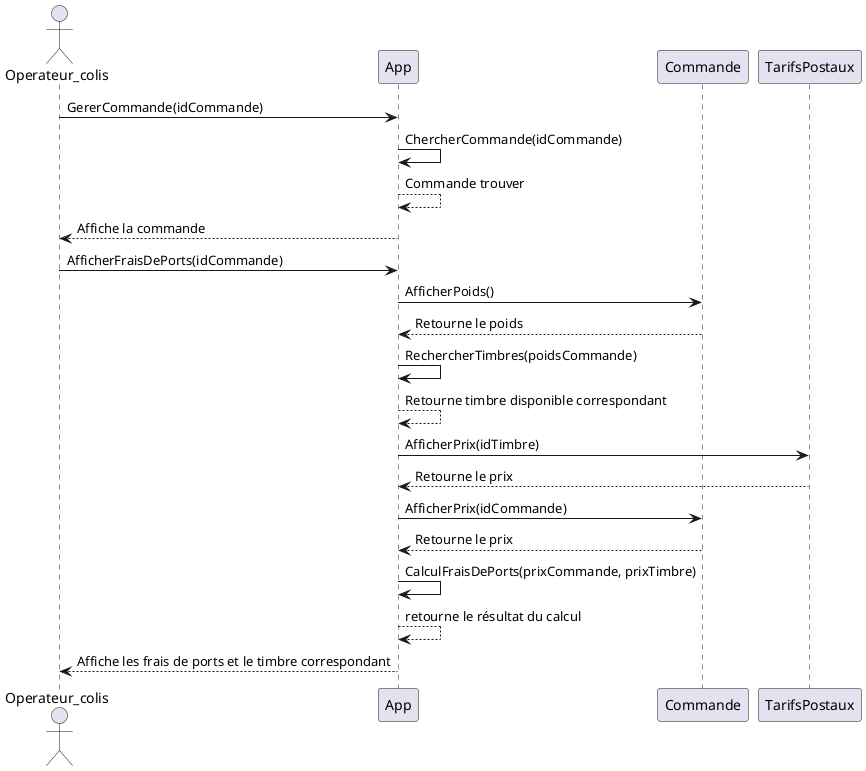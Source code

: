 @startuml Calcul des frais de ports

actor Operateur_colis

Operateur_colis -> App : GererCommande(idCommande)
App -> App : ChercherCommande(idCommande)
App --> App : Commande trouver
App --> Operateur_colis : Affiche la commande

Operateur_colis -> App : AfficherFraisDePorts(idCommande)

App -> Commande : AfficherPoids()
Commande --> App : Retourne le poids

App -> App : RechercherTimbres(poidsCommande)
App --> App : Retourne timbre disponible correspondant

App -> TarifsPostaux : AfficherPrix(idTimbre)
TarifsPostaux --> App : Retourne le prix

App -> Commande : AfficherPrix(idCommande)
Commande --> App : Retourne le prix

App -> App : CalculFraisDePorts(prixCommande, prixTimbre)
App --> App : retourne le résultat du calcul

App --> Operateur_colis : Affiche les frais de ports et le timbre correspondant

@enduml